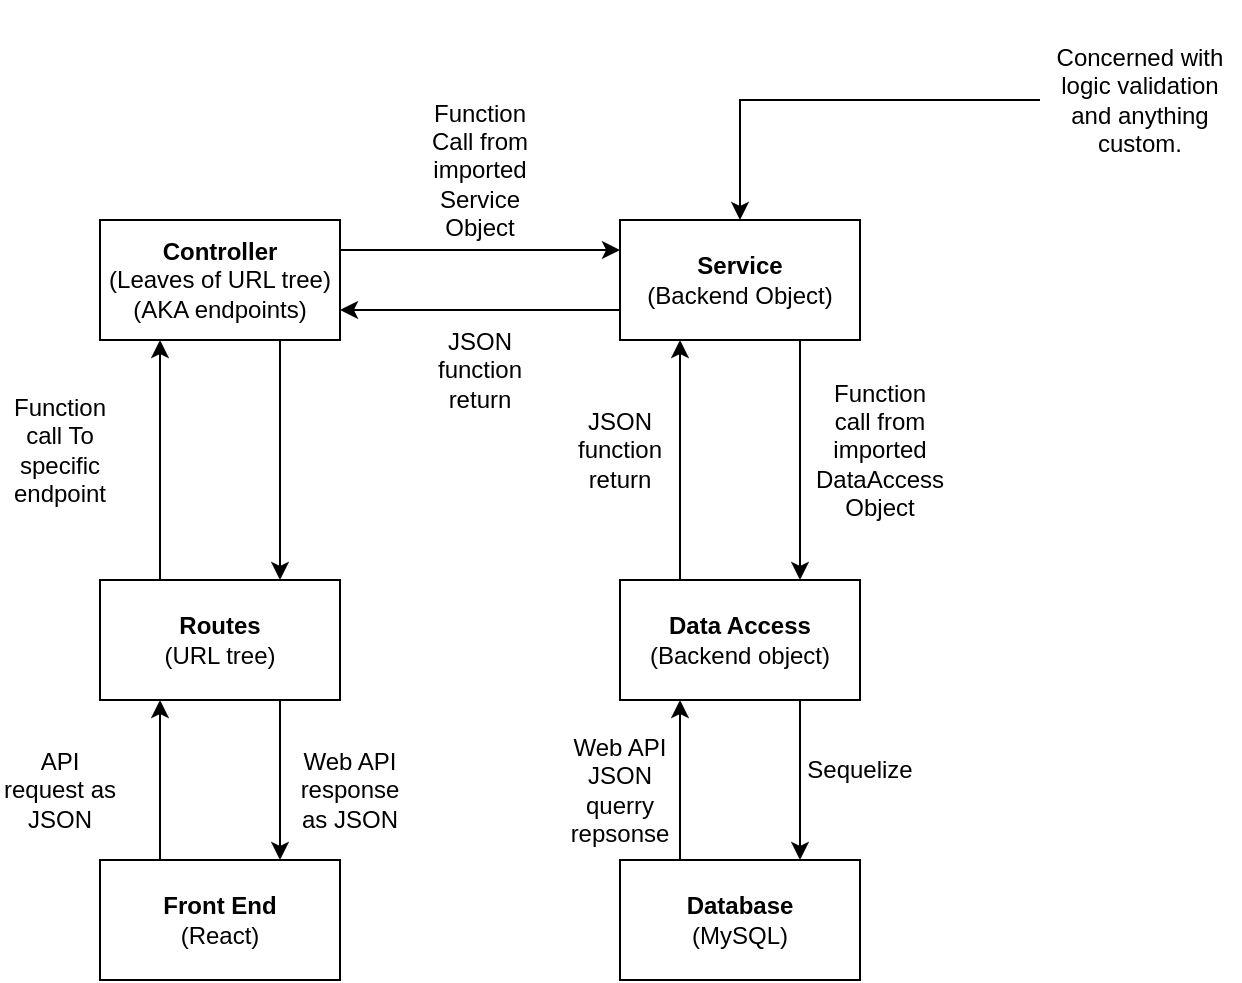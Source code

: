 <mxfile version="22.0.2" type="device">
  <diagram name="Page-1" id="W_BUjp3Ia6w-aIWzrRyo">
    <mxGraphModel dx="1217" dy="501" grid="1" gridSize="10" guides="1" tooltips="1" connect="1" arrows="1" fold="1" page="1" pageScale="1" pageWidth="850" pageHeight="1100" math="0" shadow="0">
      <root>
        <mxCell id="0" />
        <mxCell id="1" parent="0" />
        <mxCell id="36yEoWDVBZXL-p-8m3jZ-1" value="&lt;b&gt;Front End &lt;/b&gt;&lt;br&gt;(React)" style="rounded=0;whiteSpace=wrap;html=1;" vertex="1" parent="1">
          <mxGeometry x="270" y="680" width="120" height="60" as="geometry" />
        </mxCell>
        <mxCell id="36yEoWDVBZXL-p-8m3jZ-2" value="&lt;b&gt;Routes&lt;/b&gt;&lt;br&gt;(URL tree)" style="rounded=0;whiteSpace=wrap;html=1;" vertex="1" parent="1">
          <mxGeometry x="270" y="540" width="120" height="60" as="geometry" />
        </mxCell>
        <mxCell id="36yEoWDVBZXL-p-8m3jZ-3" value="&lt;b&gt;Controller&lt;/b&gt;&lt;br&gt;(Leaves of URL tree)&lt;br&gt;(AKA endpoints)" style="rounded=0;whiteSpace=wrap;html=1;" vertex="1" parent="1">
          <mxGeometry x="270" y="360" width="120" height="60" as="geometry" />
        </mxCell>
        <mxCell id="36yEoWDVBZXL-p-8m3jZ-4" value="&lt;b&gt;Service&lt;/b&gt;&lt;br&gt;(Backend Object)" style="rounded=0;whiteSpace=wrap;html=1;" vertex="1" parent="1">
          <mxGeometry x="530" y="360" width="120" height="60" as="geometry" />
        </mxCell>
        <mxCell id="36yEoWDVBZXL-p-8m3jZ-5" value="&lt;b&gt;Data Access&lt;/b&gt;&lt;br&gt;(Backend object)" style="rounded=0;whiteSpace=wrap;html=1;" vertex="1" parent="1">
          <mxGeometry x="530" y="540" width="120" height="60" as="geometry" />
        </mxCell>
        <mxCell id="36yEoWDVBZXL-p-8m3jZ-6" value="&lt;b&gt;Database&lt;/b&gt;&lt;br&gt;(MySQL)" style="rounded=0;whiteSpace=wrap;html=1;" vertex="1" parent="1">
          <mxGeometry x="530" y="680" width="120" height="60" as="geometry" />
        </mxCell>
        <mxCell id="36yEoWDVBZXL-p-8m3jZ-7" value="" style="endArrow=classic;html=1;rounded=0;exitX=0.75;exitY=1;exitDx=0;exitDy=0;entryX=0.75;entryY=0;entryDx=0;entryDy=0;" edge="1" parent="1" source="36yEoWDVBZXL-p-8m3jZ-5" target="36yEoWDVBZXL-p-8m3jZ-6">
          <mxGeometry width="50" height="50" relative="1" as="geometry">
            <mxPoint x="400" y="490" as="sourcePoint" />
            <mxPoint x="450" y="440" as="targetPoint" />
          </mxGeometry>
        </mxCell>
        <mxCell id="36yEoWDVBZXL-p-8m3jZ-9" value="Sequelize" style="text;html=1;strokeColor=none;fillColor=none;align=center;verticalAlign=middle;whiteSpace=wrap;rounded=0;" vertex="1" parent="1">
          <mxGeometry x="620" y="620" width="60" height="30" as="geometry" />
        </mxCell>
        <mxCell id="36yEoWDVBZXL-p-8m3jZ-10" value="" style="endArrow=classic;html=1;rounded=0;exitX=0.75;exitY=1;exitDx=0;exitDy=0;entryX=0.75;entryY=0;entryDx=0;entryDy=0;" edge="1" parent="1" source="36yEoWDVBZXL-p-8m3jZ-4" target="36yEoWDVBZXL-p-8m3jZ-5">
          <mxGeometry width="50" height="50" relative="1" as="geometry">
            <mxPoint x="400" y="410" as="sourcePoint" />
            <mxPoint x="450" y="360" as="targetPoint" />
          </mxGeometry>
        </mxCell>
        <mxCell id="36yEoWDVBZXL-p-8m3jZ-11" value="Function call from imported DataAccess Object" style="text;html=1;strokeColor=none;fillColor=none;align=center;verticalAlign=middle;whiteSpace=wrap;rounded=0;" vertex="1" parent="1">
          <mxGeometry x="630" y="460" width="60" height="30" as="geometry" />
        </mxCell>
        <mxCell id="36yEoWDVBZXL-p-8m3jZ-12" value="" style="endArrow=classic;html=1;rounded=0;exitX=1;exitY=0.25;exitDx=0;exitDy=0;entryX=0;entryY=0.25;entryDx=0;entryDy=0;" edge="1" parent="1" source="36yEoWDVBZXL-p-8m3jZ-3" target="36yEoWDVBZXL-p-8m3jZ-4">
          <mxGeometry width="50" height="50" relative="1" as="geometry">
            <mxPoint x="400" y="310" as="sourcePoint" />
            <mxPoint x="450" y="260" as="targetPoint" />
          </mxGeometry>
        </mxCell>
        <mxCell id="36yEoWDVBZXL-p-8m3jZ-13" value="Function Call from imported Service Object" style="text;html=1;strokeColor=none;fillColor=none;align=center;verticalAlign=middle;whiteSpace=wrap;rounded=0;" vertex="1" parent="1">
          <mxGeometry x="430" y="320" width="60" height="30" as="geometry" />
        </mxCell>
        <mxCell id="36yEoWDVBZXL-p-8m3jZ-14" value="" style="endArrow=classic;html=1;rounded=0;exitX=0.25;exitY=0;exitDx=0;exitDy=0;entryX=0.25;entryY=1;entryDx=0;entryDy=0;" edge="1" parent="1" source="36yEoWDVBZXL-p-8m3jZ-2" target="36yEoWDVBZXL-p-8m3jZ-3">
          <mxGeometry width="50" height="50" relative="1" as="geometry">
            <mxPoint x="400" y="310" as="sourcePoint" />
            <mxPoint x="450" y="260" as="targetPoint" />
          </mxGeometry>
        </mxCell>
        <mxCell id="36yEoWDVBZXL-p-8m3jZ-15" value="" style="endArrow=classic;html=1;rounded=0;exitX=0.25;exitY=0;exitDx=0;exitDy=0;entryX=0.25;entryY=1;entryDx=0;entryDy=0;" edge="1" parent="1" source="36yEoWDVBZXL-p-8m3jZ-1" target="36yEoWDVBZXL-p-8m3jZ-2">
          <mxGeometry width="50" height="50" relative="1" as="geometry">
            <mxPoint x="400" y="510" as="sourcePoint" />
            <mxPoint x="450" y="460" as="targetPoint" />
          </mxGeometry>
        </mxCell>
        <mxCell id="36yEoWDVBZXL-p-8m3jZ-16" value="Function call To specific endpoint" style="text;html=1;strokeColor=none;fillColor=none;align=center;verticalAlign=middle;whiteSpace=wrap;rounded=0;" vertex="1" parent="1">
          <mxGeometry x="220" y="460" width="60" height="30" as="geometry" />
        </mxCell>
        <mxCell id="36yEoWDVBZXL-p-8m3jZ-17" value="API request as JSON" style="text;html=1;strokeColor=none;fillColor=none;align=center;verticalAlign=middle;whiteSpace=wrap;rounded=0;" vertex="1" parent="1">
          <mxGeometry x="220" y="630" width="60" height="30" as="geometry" />
        </mxCell>
        <mxCell id="36yEoWDVBZXL-p-8m3jZ-18" value="" style="endArrow=classic;html=1;rounded=0;exitX=0.75;exitY=1;exitDx=0;exitDy=0;entryX=0.75;entryY=0;entryDx=0;entryDy=0;" edge="1" parent="1" source="36yEoWDVBZXL-p-8m3jZ-2" target="36yEoWDVBZXL-p-8m3jZ-1">
          <mxGeometry width="50" height="50" relative="1" as="geometry">
            <mxPoint x="400" y="610" as="sourcePoint" />
            <mxPoint x="450" y="560" as="targetPoint" />
          </mxGeometry>
        </mxCell>
        <mxCell id="36yEoWDVBZXL-p-8m3jZ-19" value="Web API response as JSON" style="text;html=1;strokeColor=none;fillColor=none;align=center;verticalAlign=middle;whiteSpace=wrap;rounded=0;" vertex="1" parent="1">
          <mxGeometry x="365" y="630" width="60" height="30" as="geometry" />
        </mxCell>
        <mxCell id="36yEoWDVBZXL-p-8m3jZ-20" value="" style="endArrow=classic;html=1;rounded=0;exitX=0.75;exitY=1;exitDx=0;exitDy=0;entryX=0.75;entryY=0;entryDx=0;entryDy=0;" edge="1" parent="1" source="36yEoWDVBZXL-p-8m3jZ-3" target="36yEoWDVBZXL-p-8m3jZ-2">
          <mxGeometry width="50" height="50" relative="1" as="geometry">
            <mxPoint x="400" y="610" as="sourcePoint" />
            <mxPoint x="450" y="560" as="targetPoint" />
          </mxGeometry>
        </mxCell>
        <mxCell id="36yEoWDVBZXL-p-8m3jZ-22" value="" style="endArrow=classic;html=1;rounded=0;exitX=0.25;exitY=0;exitDx=0;exitDy=0;entryX=0.25;entryY=1;entryDx=0;entryDy=0;" edge="1" parent="1" source="36yEoWDVBZXL-p-8m3jZ-5" target="36yEoWDVBZXL-p-8m3jZ-4">
          <mxGeometry width="50" height="50" relative="1" as="geometry">
            <mxPoint x="400" y="510" as="sourcePoint" />
            <mxPoint x="450" y="460" as="targetPoint" />
          </mxGeometry>
        </mxCell>
        <mxCell id="36yEoWDVBZXL-p-8m3jZ-23" value="" style="endArrow=classic;html=1;rounded=0;exitX=0.25;exitY=0;exitDx=0;exitDy=0;entryX=0.25;entryY=1;entryDx=0;entryDy=0;" edge="1" parent="1" source="36yEoWDVBZXL-p-8m3jZ-6" target="36yEoWDVBZXL-p-8m3jZ-5">
          <mxGeometry width="50" height="50" relative="1" as="geometry">
            <mxPoint x="400" y="610" as="sourcePoint" />
            <mxPoint x="450" y="560" as="targetPoint" />
          </mxGeometry>
        </mxCell>
        <mxCell id="36yEoWDVBZXL-p-8m3jZ-24" value="Web API JSON querry repsonse" style="text;html=1;strokeColor=none;fillColor=none;align=center;verticalAlign=middle;whiteSpace=wrap;rounded=0;" vertex="1" parent="1">
          <mxGeometry x="500" y="630" width="60" height="30" as="geometry" />
        </mxCell>
        <mxCell id="36yEoWDVBZXL-p-8m3jZ-25" value="" style="endArrow=classic;html=1;rounded=0;exitX=0;exitY=0.75;exitDx=0;exitDy=0;entryX=1;entryY=0.75;entryDx=0;entryDy=0;" edge="1" parent="1" source="36yEoWDVBZXL-p-8m3jZ-4" target="36yEoWDVBZXL-p-8m3jZ-3">
          <mxGeometry width="50" height="50" relative="1" as="geometry">
            <mxPoint x="400" y="610" as="sourcePoint" />
            <mxPoint x="450" y="560" as="targetPoint" />
          </mxGeometry>
        </mxCell>
        <mxCell id="36yEoWDVBZXL-p-8m3jZ-26" value="JSON function return" style="text;html=1;strokeColor=none;fillColor=none;align=center;verticalAlign=middle;whiteSpace=wrap;rounded=0;" vertex="1" parent="1">
          <mxGeometry x="500" y="460" width="60" height="30" as="geometry" />
        </mxCell>
        <mxCell id="36yEoWDVBZXL-p-8m3jZ-27" value="JSON&lt;br&gt;function return" style="text;html=1;strokeColor=none;fillColor=none;align=center;verticalAlign=middle;whiteSpace=wrap;rounded=0;" vertex="1" parent="1">
          <mxGeometry x="430" y="420" width="60" height="30" as="geometry" />
        </mxCell>
        <mxCell id="36yEoWDVBZXL-p-8m3jZ-32" style="edgeStyle=orthogonalEdgeStyle;rounded=0;orthogonalLoop=1;jettySize=auto;html=1;" edge="1" parent="1" source="36yEoWDVBZXL-p-8m3jZ-28" target="36yEoWDVBZXL-p-8m3jZ-4">
          <mxGeometry relative="1" as="geometry" />
        </mxCell>
        <mxCell id="36yEoWDVBZXL-p-8m3jZ-28" value="Concerned with logic validation and anything custom." style="text;html=1;strokeColor=none;fillColor=none;align=center;verticalAlign=middle;whiteSpace=wrap;rounded=0;" vertex="1" parent="1">
          <mxGeometry x="740" y="250" width="100" height="100" as="geometry" />
        </mxCell>
      </root>
    </mxGraphModel>
  </diagram>
</mxfile>
